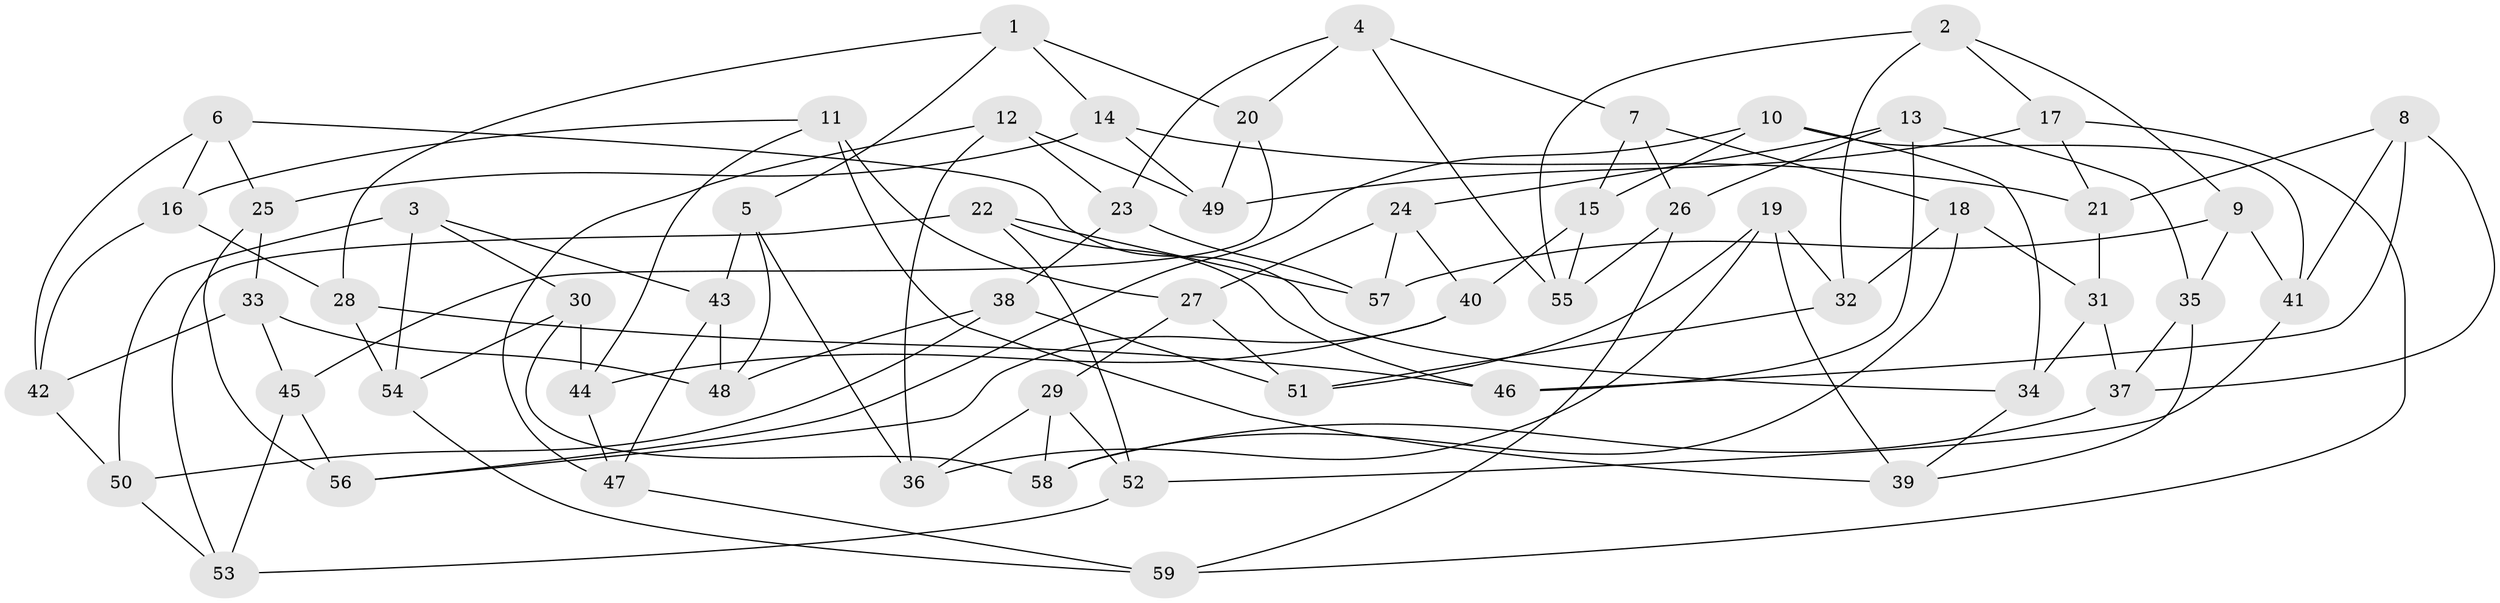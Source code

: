 // Generated by graph-tools (version 1.1) at 2025/26/03/09/25 03:26:50]
// undirected, 59 vertices, 118 edges
graph export_dot {
graph [start="1"]
  node [color=gray90,style=filled];
  1;
  2;
  3;
  4;
  5;
  6;
  7;
  8;
  9;
  10;
  11;
  12;
  13;
  14;
  15;
  16;
  17;
  18;
  19;
  20;
  21;
  22;
  23;
  24;
  25;
  26;
  27;
  28;
  29;
  30;
  31;
  32;
  33;
  34;
  35;
  36;
  37;
  38;
  39;
  40;
  41;
  42;
  43;
  44;
  45;
  46;
  47;
  48;
  49;
  50;
  51;
  52;
  53;
  54;
  55;
  56;
  57;
  58;
  59;
  1 -- 5;
  1 -- 20;
  1 -- 28;
  1 -- 14;
  2 -- 32;
  2 -- 9;
  2 -- 55;
  2 -- 17;
  3 -- 54;
  3 -- 30;
  3 -- 43;
  3 -- 50;
  4 -- 23;
  4 -- 55;
  4 -- 20;
  4 -- 7;
  5 -- 43;
  5 -- 36;
  5 -- 48;
  6 -- 25;
  6 -- 16;
  6 -- 34;
  6 -- 42;
  7 -- 26;
  7 -- 15;
  7 -- 18;
  8 -- 37;
  8 -- 21;
  8 -- 46;
  8 -- 41;
  9 -- 35;
  9 -- 41;
  9 -- 57;
  10 -- 15;
  10 -- 56;
  10 -- 34;
  10 -- 41;
  11 -- 27;
  11 -- 16;
  11 -- 39;
  11 -- 44;
  12 -- 49;
  12 -- 23;
  12 -- 47;
  12 -- 36;
  13 -- 35;
  13 -- 26;
  13 -- 24;
  13 -- 46;
  14 -- 25;
  14 -- 49;
  14 -- 21;
  15 -- 55;
  15 -- 40;
  16 -- 28;
  16 -- 42;
  17 -- 49;
  17 -- 59;
  17 -- 21;
  18 -- 58;
  18 -- 31;
  18 -- 32;
  19 -- 36;
  19 -- 51;
  19 -- 39;
  19 -- 32;
  20 -- 45;
  20 -- 49;
  21 -- 31;
  22 -- 53;
  22 -- 46;
  22 -- 57;
  22 -- 52;
  23 -- 57;
  23 -- 38;
  24 -- 57;
  24 -- 40;
  24 -- 27;
  25 -- 33;
  25 -- 56;
  26 -- 59;
  26 -- 55;
  27 -- 29;
  27 -- 51;
  28 -- 54;
  28 -- 46;
  29 -- 58;
  29 -- 36;
  29 -- 52;
  30 -- 54;
  30 -- 58;
  30 -- 44;
  31 -- 34;
  31 -- 37;
  32 -- 51;
  33 -- 42;
  33 -- 45;
  33 -- 48;
  34 -- 39;
  35 -- 37;
  35 -- 39;
  37 -- 58;
  38 -- 48;
  38 -- 51;
  38 -- 50;
  40 -- 56;
  40 -- 44;
  41 -- 52;
  42 -- 50;
  43 -- 47;
  43 -- 48;
  44 -- 47;
  45 -- 56;
  45 -- 53;
  47 -- 59;
  50 -- 53;
  52 -- 53;
  54 -- 59;
}
